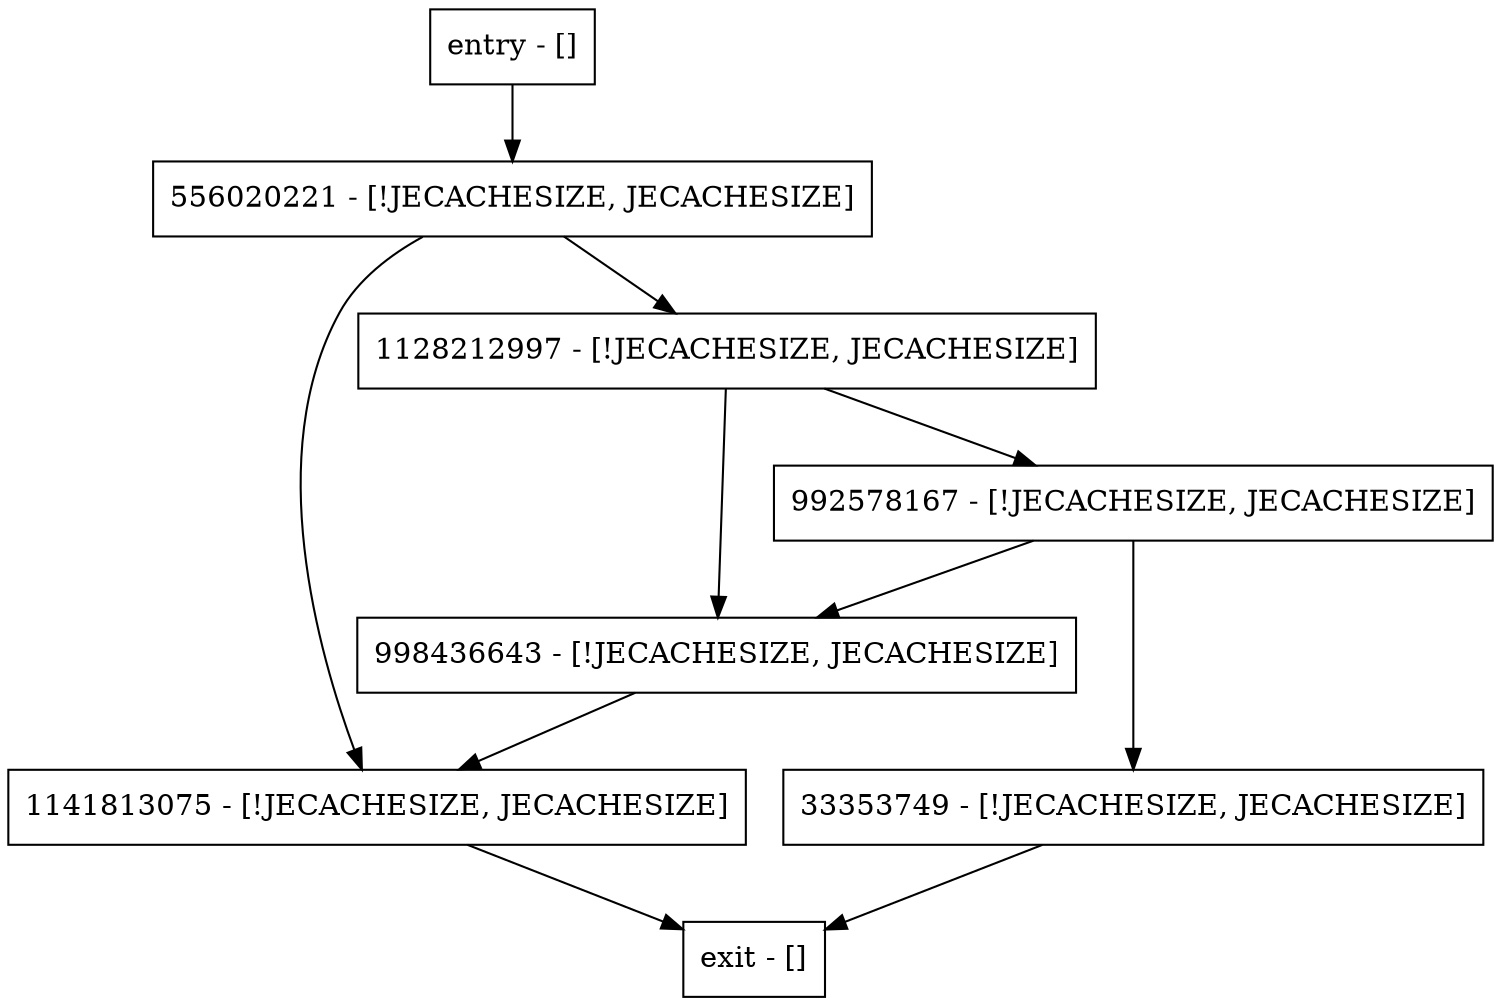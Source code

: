 digraph <init> {
node [shape=record];
556020221 [label="556020221 - [!JECACHESIZE, JECACHESIZE]"];
entry [label="entry - []"];
exit [label="exit - []"];
1141813075 [label="1141813075 - [!JECACHESIZE, JECACHESIZE]"];
1128212997 [label="1128212997 - [!JECACHESIZE, JECACHESIZE]"];
998436643 [label="998436643 - [!JECACHESIZE, JECACHESIZE]"];
992578167 [label="992578167 - [!JECACHESIZE, JECACHESIZE]"];
33353749 [label="33353749 - [!JECACHESIZE, JECACHESIZE]"];
entry;
exit;
556020221 -> 1141813075;
556020221 -> 1128212997;
entry -> 556020221;
1141813075 -> exit;
1128212997 -> 998436643;
1128212997 -> 992578167;
998436643 -> 1141813075;
992578167 -> 998436643;
992578167 -> 33353749;
33353749 -> exit;
}
